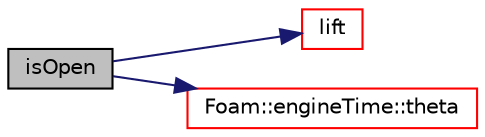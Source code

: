digraph "isOpen"
{
  bgcolor="transparent";
  edge [fontname="Helvetica",fontsize="10",labelfontname="Helvetica",labelfontsize="10"];
  node [fontname="Helvetica",fontsize="10",shape=record];
  rankdir="LR";
  Node1 [label="isOpen",height=0.2,width=0.4,color="black", fillcolor="grey75", style="filled", fontcolor="black"];
  Node1 -> Node2 [color="midnightblue",fontsize="10",style="solid",fontname="Helvetica"];
  Node2 [label="lift",height=0.2,width=0.4,color="red",URL="$a00649.html#a95d85676f4a15ec8e69a5bfba56fb7c0",tooltip="Return valve lift given crank angle in degrees. "];
  Node1 -> Node3 [color="midnightblue",fontsize="10",style="solid",fontname="Helvetica"];
  Node3 [label="Foam::engineTime::theta",height=0.2,width=0.4,color="red",URL="$a00648.html#a5a6109baa46ad58edc61e95713aec7e5",tooltip="Return current crank-angle. "];
}
